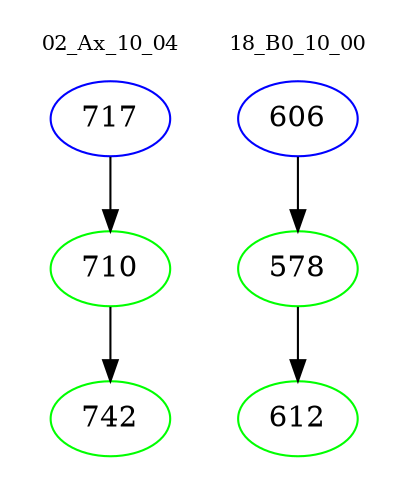 digraph{
subgraph cluster_0 {
color = white
label = "02_Ax_10_04";
fontsize=10;
T0_717 [label="717", color="blue"]
T0_717 -> T0_710 [color="black"]
T0_710 [label="710", color="green"]
T0_710 -> T0_742 [color="black"]
T0_742 [label="742", color="green"]
}
subgraph cluster_1 {
color = white
label = "18_B0_10_00";
fontsize=10;
T1_606 [label="606", color="blue"]
T1_606 -> T1_578 [color="black"]
T1_578 [label="578", color="green"]
T1_578 -> T1_612 [color="black"]
T1_612 [label="612", color="green"]
}
}

